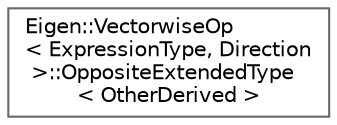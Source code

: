 digraph "类继承关系图"
{
 // LATEX_PDF_SIZE
  bgcolor="transparent";
  edge [fontname=Helvetica,fontsize=10,labelfontname=Helvetica,labelfontsize=10];
  node [fontname=Helvetica,fontsize=10,shape=box,height=0.2,width=0.4];
  rankdir="LR";
  Node0 [id="Node000000",label="Eigen::VectorwiseOp\l\< ExpressionType, Direction\l \>::OppositeExtendedType\l\< OtherDerived \>",height=0.2,width=0.4,color="grey40", fillcolor="white", style="filled",URL="$struct_eigen_1_1_vectorwise_op_1_1_opposite_extended_type.html",tooltip=" "];
}
